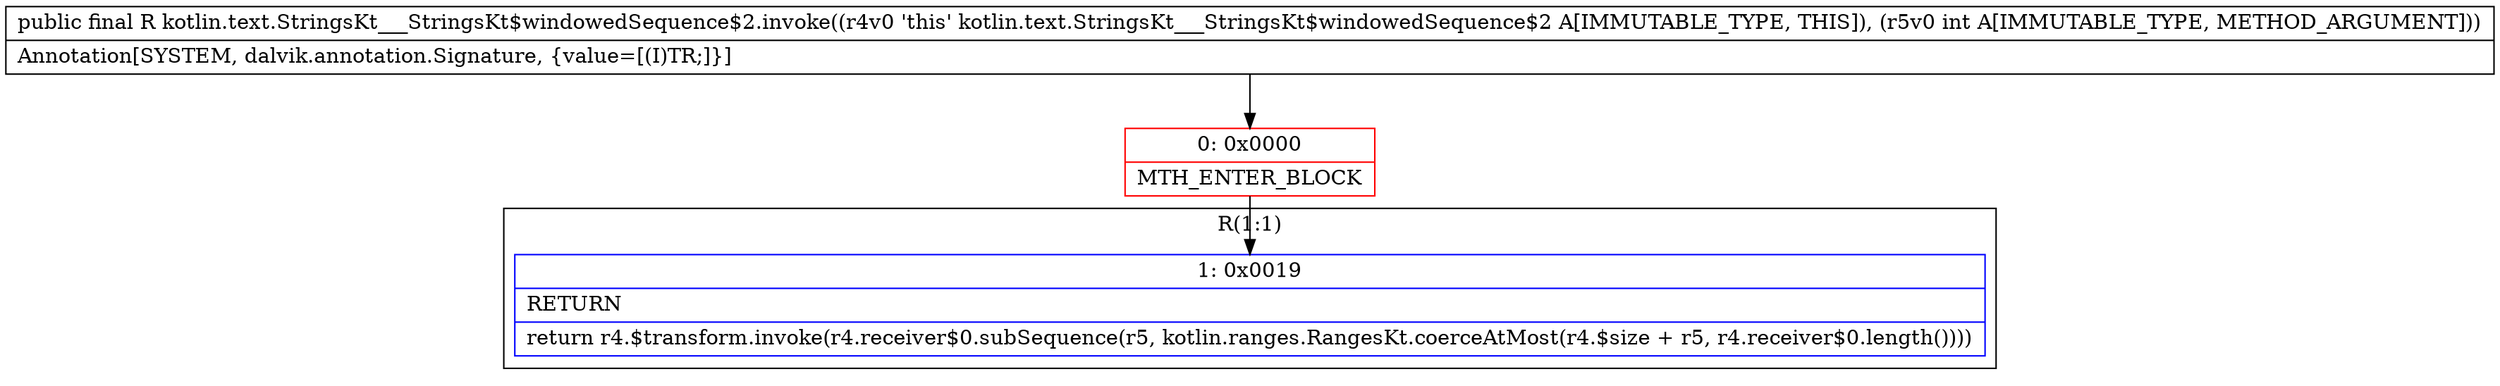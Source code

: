 digraph "CFG forkotlin.text.StringsKt___StringsKt$windowedSequence$2.invoke(I)Ljava\/lang\/Object;" {
subgraph cluster_Region_556062925 {
label = "R(1:1)";
node [shape=record,color=blue];
Node_1 [shape=record,label="{1\:\ 0x0019|RETURN\l|return r4.$transform.invoke(r4.receiver$0.subSequence(r5, kotlin.ranges.RangesKt.coerceAtMost(r4.$size + r5, r4.receiver$0.length())))\l}"];
}
Node_0 [shape=record,color=red,label="{0\:\ 0x0000|MTH_ENTER_BLOCK\l}"];
MethodNode[shape=record,label="{public final R kotlin.text.StringsKt___StringsKt$windowedSequence$2.invoke((r4v0 'this' kotlin.text.StringsKt___StringsKt$windowedSequence$2 A[IMMUTABLE_TYPE, THIS]), (r5v0 int A[IMMUTABLE_TYPE, METHOD_ARGUMENT]))  | Annotation[SYSTEM, dalvik.annotation.Signature, \{value=[(I)TR;]\}]\l}"];
MethodNode -> Node_0;
Node_0 -> Node_1;
}

